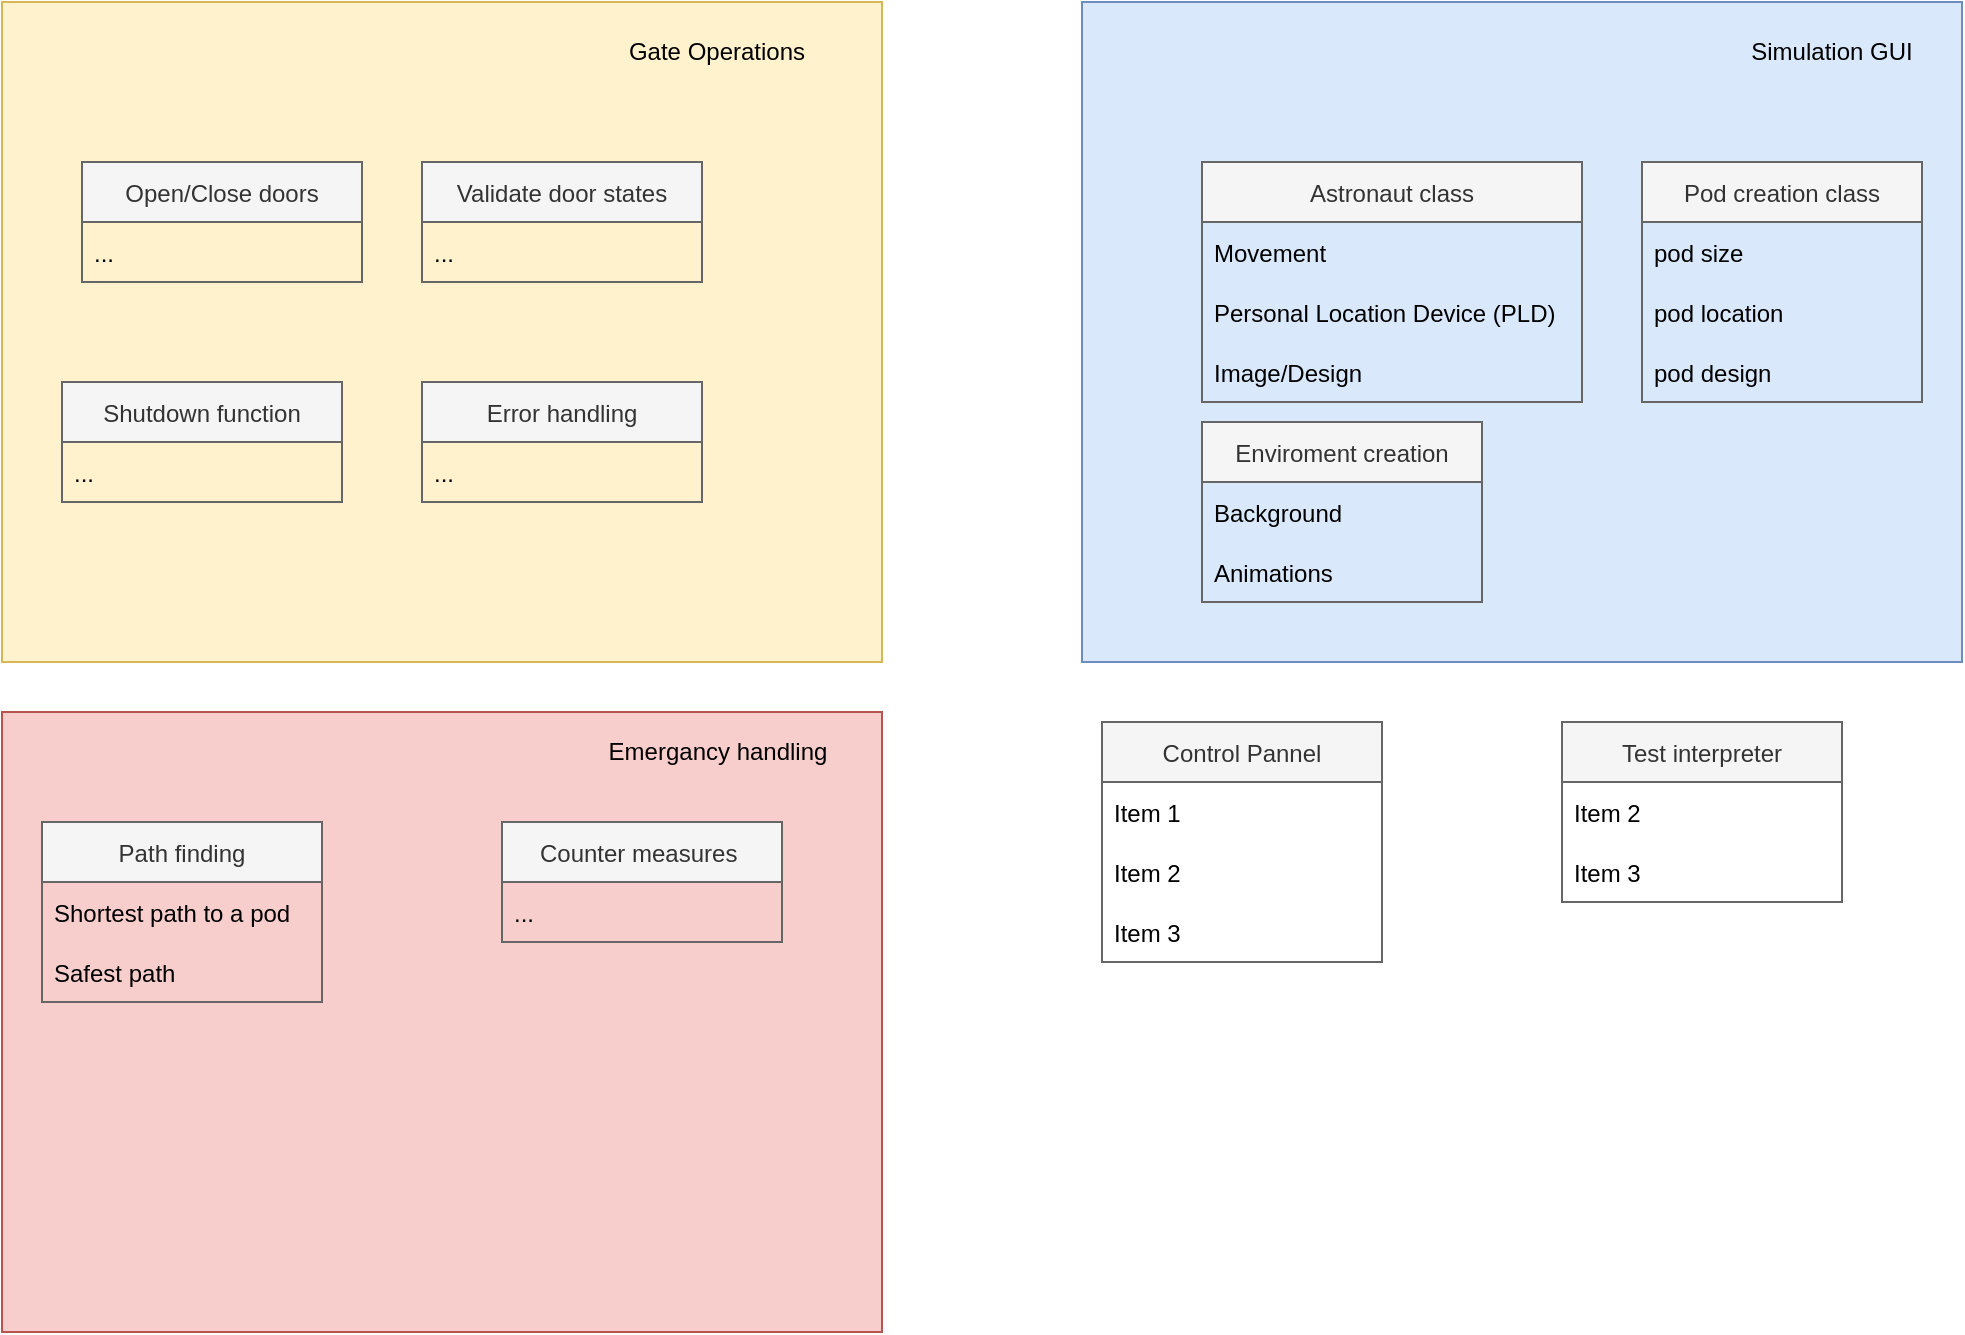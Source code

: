 <mxfile version="15.7.3" type="device"><diagram id="roLrVUDmTSi5VdK-Z1Fp" name="Page-1"><mxGraphModel dx="946" dy="626" grid="1" gridSize="10" guides="1" tooltips="1" connect="1" arrows="1" fold="1" page="1" pageScale="1" pageWidth="850" pageHeight="1100" math="0" shadow="0"><root><mxCell id="0"/><mxCell id="1" parent="0"/><mxCell id="rjpxbMmdNl7atRk2eyDm-76" value="" style="rounded=0;whiteSpace=wrap;html=1;fillColor=#f8cecc;strokeColor=#b85450;" parent="1" vertex="1"><mxGeometry x="50" y="395" width="440" height="310" as="geometry"/></mxCell><mxCell id="rjpxbMmdNl7atRk2eyDm-53" value="" style="rounded=0;whiteSpace=wrap;html=1;fillColor=#fff2cc;strokeColor=#d6b656;" parent="1" vertex="1"><mxGeometry x="50" y="40" width="440" height="330" as="geometry"/></mxCell><mxCell id="rjpxbMmdNl7atRk2eyDm-38" value="" style="rounded=0;whiteSpace=wrap;html=1;fillColor=#dae8fc;strokeColor=#6c8ebf;" parent="1" vertex="1"><mxGeometry x="590" y="40" width="440" height="330" as="geometry"/></mxCell><mxCell id="rjpxbMmdNl7atRk2eyDm-6" value="Control Pannel" style="swimlane;fontStyle=0;childLayout=stackLayout;horizontal=1;startSize=30;horizontalStack=0;resizeParent=1;resizeParentMax=0;resizeLast=0;collapsible=1;marginBottom=0;fillColor=#f5f5f5;fontColor=#333333;strokeColor=#666666;" parent="1" vertex="1"><mxGeometry x="600" y="400" width="140" height="120" as="geometry"/></mxCell><mxCell id="rjpxbMmdNl7atRk2eyDm-7" value="Item 1" style="text;strokeColor=none;fillColor=none;align=left;verticalAlign=middle;spacingLeft=4;spacingRight=4;overflow=hidden;points=[[0,0.5],[1,0.5]];portConstraint=eastwest;rotatable=0;" parent="rjpxbMmdNl7atRk2eyDm-6" vertex="1"><mxGeometry y="30" width="140" height="30" as="geometry"/></mxCell><mxCell id="rjpxbMmdNl7atRk2eyDm-8" value="Item 2" style="text;strokeColor=none;fillColor=none;align=left;verticalAlign=middle;spacingLeft=4;spacingRight=4;overflow=hidden;points=[[0,0.5],[1,0.5]];portConstraint=eastwest;rotatable=0;" parent="rjpxbMmdNl7atRk2eyDm-6" vertex="1"><mxGeometry y="60" width="140" height="30" as="geometry"/></mxCell><mxCell id="rjpxbMmdNl7atRk2eyDm-9" value="Item 3" style="text;strokeColor=none;fillColor=none;align=left;verticalAlign=middle;spacingLeft=4;spacingRight=4;overflow=hidden;points=[[0,0.5],[1,0.5]];portConstraint=eastwest;rotatable=0;" parent="rjpxbMmdNl7atRk2eyDm-6" vertex="1"><mxGeometry y="90" width="140" height="30" as="geometry"/></mxCell><mxCell id="rjpxbMmdNl7atRk2eyDm-10" value="Open/Close doors" style="swimlane;fontStyle=0;childLayout=stackLayout;horizontal=1;startSize=30;horizontalStack=0;resizeParent=1;resizeParentMax=0;resizeLast=0;collapsible=1;marginBottom=0;fillColor=#f5f5f5;fontColor=#333333;strokeColor=#666666;" parent="1" vertex="1"><mxGeometry x="90" y="120" width="140" height="60" as="geometry"/></mxCell><mxCell id="rjpxbMmdNl7atRk2eyDm-11" value="..." style="text;strokeColor=none;fillColor=none;align=left;verticalAlign=middle;spacingLeft=4;spacingRight=4;overflow=hidden;points=[[0,0.5],[1,0.5]];portConstraint=eastwest;rotatable=0;" parent="rjpxbMmdNl7atRk2eyDm-10" vertex="1"><mxGeometry y="30" width="140" height="30" as="geometry"/></mxCell><mxCell id="rjpxbMmdNl7atRk2eyDm-14" value="Test interpreter" style="swimlane;fontStyle=0;childLayout=stackLayout;horizontal=1;startSize=30;horizontalStack=0;resizeParent=1;resizeParentMax=0;resizeLast=0;collapsible=1;marginBottom=0;fillColor=#f5f5f5;fontColor=#333333;strokeColor=#666666;" parent="1" vertex="1"><mxGeometry x="830" y="400" width="140" height="90" as="geometry"/></mxCell><mxCell id="rjpxbMmdNl7atRk2eyDm-16" value="Item 2" style="text;strokeColor=none;fillColor=none;align=left;verticalAlign=middle;spacingLeft=4;spacingRight=4;overflow=hidden;points=[[0,0.5],[1,0.5]];portConstraint=eastwest;rotatable=0;" parent="rjpxbMmdNl7atRk2eyDm-14" vertex="1"><mxGeometry y="30" width="140" height="30" as="geometry"/></mxCell><mxCell id="rjpxbMmdNl7atRk2eyDm-17" value="Item 3" style="text;strokeColor=none;fillColor=none;align=left;verticalAlign=middle;spacingLeft=4;spacingRight=4;overflow=hidden;points=[[0,0.5],[1,0.5]];portConstraint=eastwest;rotatable=0;" parent="rjpxbMmdNl7atRk2eyDm-14" vertex="1"><mxGeometry y="60" width="140" height="30" as="geometry"/></mxCell><mxCell id="rjpxbMmdNl7atRk2eyDm-19" value="Counter measures " style="swimlane;fontStyle=0;childLayout=stackLayout;horizontal=1;startSize=30;horizontalStack=0;resizeParent=1;resizeParentMax=0;resizeLast=0;collapsible=1;marginBottom=0;fillColor=#f5f5f5;fontColor=#333333;strokeColor=#666666;" parent="1" vertex="1"><mxGeometry x="300" y="450" width="140" height="60" as="geometry"/></mxCell><mxCell id="rjpxbMmdNl7atRk2eyDm-20" value="..." style="text;strokeColor=none;fillColor=none;align=left;verticalAlign=middle;spacingLeft=4;spacingRight=4;overflow=hidden;points=[[0,0.5],[1,0.5]];portConstraint=eastwest;rotatable=0;" parent="rjpxbMmdNl7atRk2eyDm-19" vertex="1"><mxGeometry y="30" width="140" height="30" as="geometry"/></mxCell><mxCell id="rjpxbMmdNl7atRk2eyDm-23" value="Path finding" style="swimlane;fontStyle=0;childLayout=stackLayout;horizontal=1;startSize=30;horizontalStack=0;resizeParent=1;resizeParentMax=0;resizeLast=0;collapsible=1;marginBottom=0;fillColor=#f5f5f5;fontColor=#333333;strokeColor=#666666;" parent="1" vertex="1"><mxGeometry x="70" y="450" width="140" height="90" as="geometry"/></mxCell><mxCell id="rjpxbMmdNl7atRk2eyDm-24" value="Shortest path to a pod" style="text;strokeColor=none;fillColor=none;align=left;verticalAlign=middle;spacingLeft=4;spacingRight=4;overflow=hidden;points=[[0,0.5],[1,0.5]];portConstraint=eastwest;rotatable=0;" parent="rjpxbMmdNl7atRk2eyDm-23" vertex="1"><mxGeometry y="30" width="140" height="30" as="geometry"/></mxCell><mxCell id="rjpxbMmdNl7atRk2eyDm-25" value="Safest path" style="text;strokeColor=none;fillColor=none;align=left;verticalAlign=middle;spacingLeft=4;spacingRight=4;overflow=hidden;points=[[0,0.5],[1,0.5]];portConstraint=eastwest;rotatable=0;" parent="rjpxbMmdNl7atRk2eyDm-23" vertex="1"><mxGeometry y="60" width="140" height="30" as="geometry"/></mxCell><mxCell id="rjpxbMmdNl7atRk2eyDm-39" value="Simulation GUI" style="text;html=1;strokeColor=none;fillColor=none;align=center;verticalAlign=middle;whiteSpace=wrap;rounded=0;" parent="1" vertex="1"><mxGeometry x="920" y="50" width="90" height="30" as="geometry"/></mxCell><mxCell id="rjpxbMmdNl7atRk2eyDm-54" value="Gate Operations" style="text;html=1;strokeColor=none;fillColor=none;align=center;verticalAlign=middle;whiteSpace=wrap;rounded=0;" parent="1" vertex="1"><mxGeometry x="360" y="50" width="95" height="30" as="geometry"/></mxCell><mxCell id="rjpxbMmdNl7atRk2eyDm-55" value="Validate door states" style="swimlane;fontStyle=0;childLayout=stackLayout;horizontal=1;startSize=30;horizontalStack=0;resizeParent=1;resizeParentMax=0;resizeLast=0;collapsible=1;marginBottom=0;fillColor=#f5f5f5;fontColor=#333333;strokeColor=#666666;" parent="1" vertex="1"><mxGeometry x="260" y="120" width="140" height="60" as="geometry"/></mxCell><mxCell id="rjpxbMmdNl7atRk2eyDm-56" value="..." style="text;strokeColor=none;fillColor=none;align=left;verticalAlign=middle;spacingLeft=4;spacingRight=4;overflow=hidden;points=[[0,0.5],[1,0.5]];portConstraint=eastwest;rotatable=0;" parent="rjpxbMmdNl7atRk2eyDm-55" vertex="1"><mxGeometry y="30" width="140" height="30" as="geometry"/></mxCell><mxCell id="rjpxbMmdNl7atRk2eyDm-60" value="Error handling" style="swimlane;fontStyle=0;childLayout=stackLayout;horizontal=1;startSize=30;horizontalStack=0;resizeParent=1;resizeParentMax=0;resizeLast=0;collapsible=1;marginBottom=0;fillColor=#f5f5f5;fontColor=#333333;strokeColor=#666666;" parent="1" vertex="1"><mxGeometry x="260" y="230" width="140" height="60" as="geometry"/></mxCell><mxCell id="rjpxbMmdNl7atRk2eyDm-61" value="..." style="text;strokeColor=none;fillColor=none;align=left;verticalAlign=middle;spacingLeft=4;spacingRight=4;overflow=hidden;points=[[0,0.5],[1,0.5]];portConstraint=eastwest;rotatable=0;" parent="rjpxbMmdNl7atRk2eyDm-60" vertex="1"><mxGeometry y="30" width="140" height="30" as="geometry"/></mxCell><mxCell id="rjpxbMmdNl7atRk2eyDm-65" value="Shutdown function" style="swimlane;fontStyle=0;childLayout=stackLayout;horizontal=1;startSize=30;horizontalStack=0;resizeParent=1;resizeParentMax=0;resizeLast=0;collapsible=1;marginBottom=0;fillColor=#f5f5f5;fontColor=#333333;strokeColor=#666666;" parent="1" vertex="1"><mxGeometry x="80" y="230" width="140" height="60" as="geometry"/></mxCell><mxCell id="rjpxbMmdNl7atRk2eyDm-66" value="..." style="text;strokeColor=none;fillColor=none;align=left;verticalAlign=middle;spacingLeft=4;spacingRight=4;overflow=hidden;points=[[0,0.5],[1,0.5]];portConstraint=eastwest;rotatable=0;" parent="rjpxbMmdNl7atRk2eyDm-65" vertex="1"><mxGeometry y="30" width="140" height="30" as="geometry"/></mxCell><mxCell id="rjpxbMmdNl7atRk2eyDm-70" value="Enviroment creation" style="swimlane;fontStyle=0;childLayout=stackLayout;horizontal=1;startSize=30;horizontalStack=0;resizeParent=1;resizeParentMax=0;resizeLast=0;collapsible=1;marginBottom=0;fillColor=#f5f5f5;fontColor=#333333;strokeColor=#666666;" parent="1" vertex="1"><mxGeometry x="650" y="250" width="140" height="90" as="geometry"/></mxCell><mxCell id="rjpxbMmdNl7atRk2eyDm-71" value="Background" style="text;strokeColor=none;fillColor=none;align=left;verticalAlign=middle;spacingLeft=4;spacingRight=4;overflow=hidden;points=[[0,0.5],[1,0.5]];portConstraint=eastwest;rotatable=0;" parent="rjpxbMmdNl7atRk2eyDm-70" vertex="1"><mxGeometry y="30" width="140" height="30" as="geometry"/></mxCell><mxCell id="WaDkKmBJxNp5XHNtc0lB-1" value="Animations" style="text;strokeColor=none;fillColor=none;align=left;verticalAlign=middle;spacingLeft=4;spacingRight=4;overflow=hidden;points=[[0,0.5],[1,0.5]];portConstraint=eastwest;rotatable=0;" vertex="1" parent="rjpxbMmdNl7atRk2eyDm-70"><mxGeometry y="60" width="140" height="30" as="geometry"/></mxCell><mxCell id="rjpxbMmdNl7atRk2eyDm-72" value="Astronaut class" style="swimlane;fontStyle=0;childLayout=stackLayout;horizontal=1;startSize=30;horizontalStack=0;resizeParent=1;resizeParentMax=0;resizeLast=0;collapsible=1;marginBottom=0;fillColor=#f5f5f5;fontColor=#333333;strokeColor=#666666;" parent="1" vertex="1"><mxGeometry x="650" y="120" width="190" height="120" as="geometry"/></mxCell><mxCell id="rjpxbMmdNl7atRk2eyDm-73" value="Movement" style="text;strokeColor=none;fillColor=none;align=left;verticalAlign=middle;spacingLeft=4;spacingRight=4;overflow=hidden;points=[[0,0.5],[1,0.5]];portConstraint=eastwest;rotatable=0;" parent="rjpxbMmdNl7atRk2eyDm-72" vertex="1"><mxGeometry y="30" width="190" height="30" as="geometry"/></mxCell><mxCell id="rjpxbMmdNl7atRk2eyDm-78" value="Personal Location Device (PLD)" style="text;strokeColor=none;fillColor=none;align=left;verticalAlign=middle;spacingLeft=4;spacingRight=4;overflow=hidden;points=[[0,0.5],[1,0.5]];portConstraint=eastwest;rotatable=0;" parent="rjpxbMmdNl7atRk2eyDm-72" vertex="1"><mxGeometry y="60" width="190" height="30" as="geometry"/></mxCell><mxCell id="rjpxbMmdNl7atRk2eyDm-79" value="Image/Design" style="text;strokeColor=none;fillColor=none;align=left;verticalAlign=middle;spacingLeft=4;spacingRight=4;overflow=hidden;points=[[0,0.5],[1,0.5]];portConstraint=eastwest;rotatable=0;" parent="rjpxbMmdNl7atRk2eyDm-72" vertex="1"><mxGeometry y="90" width="190" height="30" as="geometry"/></mxCell><mxCell id="rjpxbMmdNl7atRk2eyDm-74" value="Pod creation class" style="swimlane;fontStyle=0;childLayout=stackLayout;horizontal=1;startSize=30;horizontalStack=0;resizeParent=1;resizeParentMax=0;resizeLast=0;collapsible=1;marginBottom=0;fillColor=#f5f5f5;fontColor=#333333;strokeColor=#666666;" parent="1" vertex="1"><mxGeometry x="870" y="120" width="140" height="120" as="geometry"/></mxCell><mxCell id="rjpxbMmdNl7atRk2eyDm-75" value="pod size" style="text;strokeColor=none;fillColor=none;align=left;verticalAlign=middle;spacingLeft=4;spacingRight=4;overflow=hidden;points=[[0,0.5],[1,0.5]];portConstraint=eastwest;rotatable=0;" parent="rjpxbMmdNl7atRk2eyDm-74" vertex="1"><mxGeometry y="30" width="140" height="30" as="geometry"/></mxCell><mxCell id="WaDkKmBJxNp5XHNtc0lB-2" value="pod location" style="text;strokeColor=none;fillColor=none;align=left;verticalAlign=middle;spacingLeft=4;spacingRight=4;overflow=hidden;points=[[0,0.5],[1,0.5]];portConstraint=eastwest;rotatable=0;" vertex="1" parent="rjpxbMmdNl7atRk2eyDm-74"><mxGeometry y="60" width="140" height="30" as="geometry"/></mxCell><mxCell id="WaDkKmBJxNp5XHNtc0lB-3" value="pod design" style="text;strokeColor=none;fillColor=none;align=left;verticalAlign=middle;spacingLeft=4;spacingRight=4;overflow=hidden;points=[[0,0.5],[1,0.5]];portConstraint=eastwest;rotatable=0;" vertex="1" parent="rjpxbMmdNl7atRk2eyDm-74"><mxGeometry y="90" width="140" height="30" as="geometry"/></mxCell><mxCell id="rjpxbMmdNl7atRk2eyDm-77" value="&lt;span&gt;Emergancy handling&lt;/span&gt;" style="text;html=1;strokeColor=none;fillColor=none;align=center;verticalAlign=middle;whiteSpace=wrap;rounded=0;" parent="1" vertex="1"><mxGeometry x="342.5" y="400" width="130" height="30" as="geometry"/></mxCell></root></mxGraphModel></diagram></mxfile>